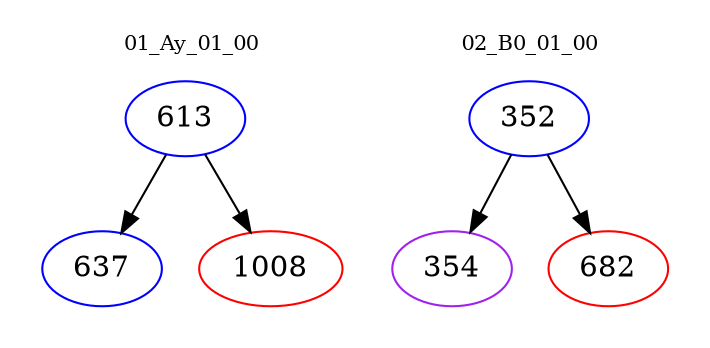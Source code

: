 digraph{
subgraph cluster_0 {
color = white
label = "01_Ay_01_00";
fontsize=10;
T0_613 [label="613", color="blue"]
T0_613 -> T0_637 [color="black"]
T0_637 [label="637", color="blue"]
T0_613 -> T0_1008 [color="black"]
T0_1008 [label="1008", color="red"]
}
subgraph cluster_1 {
color = white
label = "02_B0_01_00";
fontsize=10;
T1_352 [label="352", color="blue"]
T1_352 -> T1_354 [color="black"]
T1_354 [label="354", color="purple"]
T1_352 -> T1_682 [color="black"]
T1_682 [label="682", color="red"]
}
}
